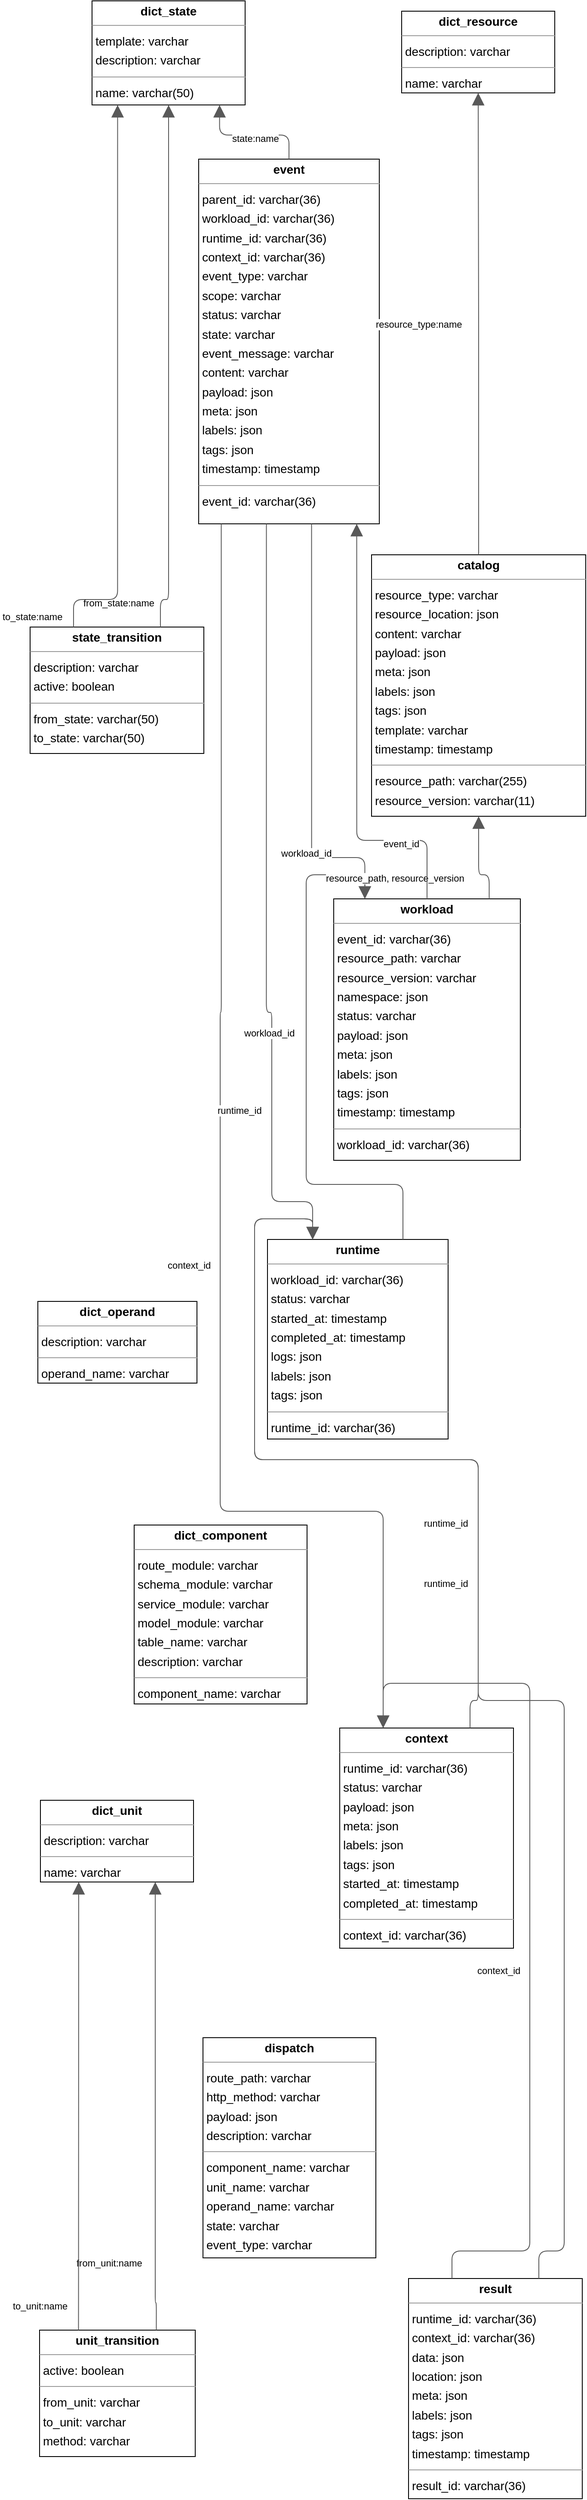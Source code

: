 <mxGraphModel dx="0" dy="0" grid="1" gridSize="10" guides="1" tooltips="1" connect="1" arrows="1" fold="1" page="0" pageScale="1" background="none" math="0" shadow="0">
  <root>
    <mxCell id="0" />
    <mxCell id="1" parent="0" />
    <mxCell id="node1" parent="1" vertex="1" value="&lt;p style=&quot;margin:0px;margin-top:4px;text-align:center;&quot;&gt;&lt;b&gt;catalog&lt;/b&gt;&lt;/p&gt;&lt;hr size=&quot;1&quot;/&gt;&lt;p style=&quot;margin:0 0 0 4px;line-height:1.6;&quot;&gt; resource_type: varchar&lt;br/&gt; resource_location: json&lt;br/&gt; content: varchar&lt;br/&gt; payload: json&lt;br/&gt; meta: json&lt;br/&gt; labels: json&lt;br/&gt; tags: json&lt;br/&gt; template: varchar&lt;br/&gt; timestamp: timestamp&lt;/p&gt;&lt;hr size=&quot;1&quot;/&gt;&lt;p style=&quot;margin:0 0 0 4px;line-height:1.6;&quot;&gt; resource_path: varchar(255)&lt;br/&gt; resource_version: varchar(11)&lt;/p&gt;" style="verticalAlign=top;align=left;overflow=fill;fontSize=14;fontFamily=Helvetica;html=1;rounded=0;shadow=0;comic=0;labelBackgroundColor=none;strokeWidth=1;">
      <mxGeometry x="272" y="432" width="249" height="304" as="geometry" />
    </mxCell>
    <mxCell id="node0" parent="1" vertex="1" value="&lt;p style=&quot;margin:0px;margin-top:4px;text-align:center;&quot;&gt;&lt;b&gt;context&lt;/b&gt;&lt;/p&gt;&lt;hr size=&quot;1&quot;/&gt;&lt;p style=&quot;margin:0 0 0 4px;line-height:1.6;&quot;&gt; runtime_id: varchar(36)&lt;br/&gt; status: varchar&lt;br/&gt; payload: json&lt;br/&gt; meta: json&lt;br/&gt; labels: json&lt;br/&gt; tags: json&lt;br/&gt; started_at: timestamp&lt;br/&gt; completed_at: timestamp&lt;/p&gt;&lt;hr size=&quot;1&quot;/&gt;&lt;p style=&quot;margin:0 0 0 4px;line-height:1.6;&quot;&gt; context_id: varchar(36)&lt;/p&gt;" style="verticalAlign=top;align=left;overflow=fill;fontSize=14;fontFamily=Helvetica;html=1;rounded=0;shadow=0;comic=0;labelBackgroundColor=none;strokeWidth=1;">
      <mxGeometry x="235" y="1796" width="202" height="256" as="geometry" />
    </mxCell>
    <mxCell id="node4" parent="1" vertex="1" value="&lt;p style=&quot;margin:0px;margin-top:4px;text-align:center;&quot;&gt;&lt;b&gt;dict_component&lt;/b&gt;&lt;/p&gt;&lt;hr size=&quot;1&quot;/&gt;&lt;p style=&quot;margin:0 0 0 4px;line-height:1.6;&quot;&gt; route_module: varchar&lt;br/&gt; schema_module: varchar&lt;br/&gt; service_module: varchar&lt;br/&gt; model_module: varchar&lt;br/&gt; table_name: varchar&lt;br/&gt; description: varchar&lt;/p&gt;&lt;hr size=&quot;1&quot;/&gt;&lt;p style=&quot;margin:0 0 0 4px;line-height:1.6;&quot;&gt; component_name: varchar&lt;/p&gt;" style="verticalAlign=top;align=left;overflow=fill;fontSize=14;fontFamily=Helvetica;html=1;rounded=0;shadow=0;comic=0;labelBackgroundColor=none;strokeWidth=1;">
      <mxGeometry x="-4" y="1560" width="201" height="208" as="geometry" />
    </mxCell>
    <mxCell id="node3" parent="1" vertex="1" value="&lt;p style=&quot;margin:0px;margin-top:4px;text-align:center;&quot;&gt;&lt;b&gt;dict_operand&lt;/b&gt;&lt;/p&gt;&lt;hr size=&quot;1&quot;/&gt;&lt;p style=&quot;margin:0 0 0 4px;line-height:1.6;&quot;&gt; description: varchar&lt;/p&gt;&lt;hr size=&quot;1&quot;/&gt;&lt;p style=&quot;margin:0 0 0 4px;line-height:1.6;&quot;&gt; operand_name: varchar&lt;/p&gt;" style="verticalAlign=top;align=left;overflow=fill;fontSize=14;fontFamily=Helvetica;html=1;rounded=0;shadow=0;comic=0;labelBackgroundColor=none;strokeWidth=1;">
      <mxGeometry x="-116" y="1300" width="185" height="95" as="geometry" />
    </mxCell>
    <mxCell id="node5" parent="1" vertex="1" value="&lt;p style=&quot;margin:0px;margin-top:4px;text-align:center;&quot;&gt;&lt;b&gt;dict_resource&lt;/b&gt;&lt;/p&gt;&lt;hr size=&quot;1&quot;/&gt;&lt;p style=&quot;margin:0 0 0 4px;line-height:1.6;&quot;&gt; description: varchar&lt;/p&gt;&lt;hr size=&quot;1&quot;/&gt;&lt;p style=&quot;margin:0 0 0 4px;line-height:1.6;&quot;&gt; name: varchar&lt;/p&gt;" style="verticalAlign=top;align=left;overflow=fill;fontSize=14;fontFamily=Helvetica;html=1;rounded=0;shadow=0;comic=0;labelBackgroundColor=none;strokeWidth=1;">
      <mxGeometry x="307" y="-200" width="178" height="95" as="geometry" />
    </mxCell>
    <mxCell id="node2" parent="1" vertex="1" value="&lt;p style=&quot;margin:0px;margin-top:4px;text-align:center;&quot;&gt;&lt;b&gt;dict_state&lt;/b&gt;&lt;/p&gt;&lt;hr size=&quot;1&quot;/&gt;&lt;p style=&quot;margin:0 0 0 4px;line-height:1.6;&quot;&gt; template: varchar&lt;br/&gt; description: varchar&lt;/p&gt;&lt;hr size=&quot;1&quot;/&gt;&lt;p style=&quot;margin:0 0 0 4px;line-height:1.6;&quot;&gt; name: varchar(50)&lt;/p&gt;" style="verticalAlign=top;align=left;overflow=fill;fontSize=14;fontFamily=Helvetica;html=1;rounded=0;shadow=0;comic=0;labelBackgroundColor=none;strokeWidth=1;">
      <mxGeometry x="-53" y="-212" width="178" height="121" as="geometry" />
    </mxCell>
    <mxCell id="node6" parent="1" vertex="1" value="&lt;p style=&quot;margin:0px;margin-top:4px;text-align:center;&quot;&gt;&lt;b&gt;dict_unit&lt;/b&gt;&lt;/p&gt;&lt;hr size=&quot;1&quot;/&gt;&lt;p style=&quot;margin:0 0 0 4px;line-height:1.6;&quot;&gt; description: varchar&lt;/p&gt;&lt;hr size=&quot;1&quot;/&gt;&lt;p style=&quot;margin:0 0 0 4px;line-height:1.6;&quot;&gt; name: varchar&lt;/p&gt;" style="verticalAlign=top;align=left;overflow=fill;fontSize=14;fontFamily=Helvetica;html=1;rounded=0;shadow=0;comic=0;labelBackgroundColor=none;strokeWidth=1;">
      <mxGeometry x="-113" y="1880" width="178" height="95" as="geometry" />
    </mxCell>
    <mxCell id="node8" parent="1" vertex="1" value="&lt;p style=&quot;margin:0px;margin-top:4px;text-align:center;&quot;&gt;&lt;b&gt;dispatch&lt;/b&gt;&lt;/p&gt;&lt;hr size=&quot;1&quot;/&gt;&lt;p style=&quot;margin:0 0 0 4px;line-height:1.6;&quot;&gt; route_path: varchar&lt;br/&gt; http_method: varchar&lt;br/&gt; payload: json&lt;br/&gt; description: varchar&lt;/p&gt;&lt;hr size=&quot;1&quot;/&gt;&lt;p style=&quot;margin:0 0 0 4px;line-height:1.6;&quot;&gt; component_name: varchar&lt;br/&gt; unit_name: varchar&lt;br/&gt; operand_name: varchar&lt;br/&gt; state: varchar&lt;br/&gt; event_type: varchar&lt;/p&gt;" style="verticalAlign=top;align=left;overflow=fill;fontSize=14;fontFamily=Helvetica;html=1;rounded=0;shadow=0;comic=0;labelBackgroundColor=none;strokeWidth=1;">
      <mxGeometry x="76" y="2156" width="201" height="256" as="geometry" />
    </mxCell>
    <mxCell id="node7" parent="1" vertex="1" value="&lt;p style=&quot;margin:0px;margin-top:4px;text-align:center;&quot;&gt;&lt;b&gt;event&lt;/b&gt;&lt;/p&gt;&lt;hr size=&quot;1&quot;/&gt;&lt;p style=&quot;margin:0 0 0 4px;line-height:1.6;&quot;&gt; parent_id: varchar(36)&lt;br/&gt; workload_id: varchar(36)&lt;br/&gt; runtime_id: varchar(36)&lt;br/&gt; context_id: varchar(36)&lt;br/&gt; event_type: varchar&lt;br/&gt; scope: varchar&lt;br/&gt; status: varchar&lt;br/&gt; state: varchar&lt;br/&gt; event_message: varchar&lt;br/&gt; content: varchar&lt;br/&gt; payload: json&lt;br/&gt; meta: json&lt;br/&gt; labels: json&lt;br/&gt; tags: json&lt;br/&gt; timestamp: timestamp&lt;/p&gt;&lt;hr size=&quot;1&quot;/&gt;&lt;p style=&quot;margin:0 0 0 4px;line-height:1.6;&quot;&gt; event_id: varchar(36)&lt;/p&gt;" style="verticalAlign=top;align=left;overflow=fill;fontSize=14;fontFamily=Helvetica;html=1;rounded=0;shadow=0;comic=0;labelBackgroundColor=none;strokeWidth=1;">
      <mxGeometry x="71" y="-28" width="210" height="424" as="geometry" />
    </mxCell>
    <mxCell id="node9" parent="1" vertex="1" value="&lt;p style=&quot;margin:0px;margin-top:4px;text-align:center;&quot;&gt;&lt;b&gt;result&lt;/b&gt;&lt;/p&gt;&lt;hr size=&quot;1&quot;/&gt;&lt;p style=&quot;margin:0 0 0 4px;line-height:1.6;&quot;&gt; runtime_id: varchar(36)&lt;br/&gt; context_id: varchar(36)&lt;br/&gt; data: json&lt;br/&gt; location: json&lt;br/&gt; meta: json&lt;br/&gt; labels: json&lt;br/&gt; tags: json&lt;br/&gt; timestamp: timestamp&lt;/p&gt;&lt;hr size=&quot;1&quot;/&gt;&lt;p style=&quot;margin:0 0 0 4px;line-height:1.6;&quot;&gt; result_id: varchar(36)&lt;/p&gt;" style="verticalAlign=top;align=left;overflow=fill;fontSize=14;fontFamily=Helvetica;html=1;rounded=0;shadow=0;comic=0;labelBackgroundColor=none;strokeWidth=1;">
      <mxGeometry x="315" y="2436" width="202" height="256" as="geometry" />
    </mxCell>
    <mxCell id="node12" parent="1" vertex="1" value="&lt;p style=&quot;margin:0px;margin-top:4px;text-align:center;&quot;&gt;&lt;b&gt;runtime&lt;/b&gt;&lt;/p&gt;&lt;hr size=&quot;1&quot;/&gt;&lt;p style=&quot;margin:0 0 0 4px;line-height:1.6;&quot;&gt; workload_id: varchar(36)&lt;br/&gt; status: varchar&lt;br/&gt; started_at: timestamp&lt;br/&gt; completed_at: timestamp&lt;br/&gt; logs: json&lt;br/&gt; labels: json&lt;br/&gt; tags: json&lt;/p&gt;&lt;hr size=&quot;1&quot;/&gt;&lt;p style=&quot;margin:0 0 0 4px;line-height:1.6;&quot;&gt; runtime_id: varchar(36)&lt;/p&gt;" style="verticalAlign=top;align=left;overflow=fill;fontSize=14;fontFamily=Helvetica;html=1;rounded=0;shadow=0;comic=0;labelBackgroundColor=none;strokeWidth=1;">
      <mxGeometry x="151" y="1228" width="210" height="232" as="geometry" />
    </mxCell>
    <mxCell id="node13" parent="1" vertex="1" value="&lt;p style=&quot;margin:0px;margin-top:4px;text-align:center;&quot;&gt;&lt;b&gt;state_transition&lt;/b&gt;&lt;/p&gt;&lt;hr size=&quot;1&quot;/&gt;&lt;p style=&quot;margin:0 0 0 4px;line-height:1.6;&quot;&gt; description: varchar&lt;br/&gt; active: boolean&lt;/p&gt;&lt;hr size=&quot;1&quot;/&gt;&lt;p style=&quot;margin:0 0 0 4px;line-height:1.6;&quot;&gt; from_state: varchar(50)&lt;br/&gt; to_state: varchar(50)&lt;/p&gt;" style="verticalAlign=top;align=left;overflow=fill;fontSize=14;fontFamily=Helvetica;html=1;rounded=0;shadow=0;comic=0;labelBackgroundColor=none;strokeWidth=1;">
      <mxGeometry x="-125" y="516" width="202" height="147" as="geometry" />
    </mxCell>
    <mxCell id="node10" parent="1" vertex="1" value="&lt;p style=&quot;margin:0px;margin-top:4px;text-align:center;&quot;&gt;&lt;b&gt;unit_transition&lt;/b&gt;&lt;/p&gt;&lt;hr size=&quot;1&quot;/&gt;&lt;p style=&quot;margin:0 0 0 4px;line-height:1.6;&quot;&gt; active: boolean&lt;/p&gt;&lt;hr size=&quot;1&quot;/&gt;&lt;p style=&quot;margin:0 0 0 4px;line-height:1.6;&quot;&gt; from_unit: varchar&lt;br/&gt; to_unit: varchar&lt;br/&gt; method: varchar&lt;/p&gt;" style="verticalAlign=top;align=left;overflow=fill;fontSize=14;fontFamily=Helvetica;html=1;rounded=0;shadow=0;comic=0;labelBackgroundColor=none;strokeWidth=1;">
      <mxGeometry x="-114" y="2496" width="181" height="147" as="geometry" />
    </mxCell>
    <mxCell id="node11" parent="1" vertex="1" value="&lt;p style=&quot;margin:0px;margin-top:4px;text-align:center;&quot;&gt;&lt;b&gt;workload&lt;/b&gt;&lt;/p&gt;&lt;hr size=&quot;1&quot;/&gt;&lt;p style=&quot;margin:0 0 0 4px;line-height:1.6;&quot;&gt; event_id: varchar(36)&lt;br/&gt; resource_path: varchar&lt;br/&gt; resource_version: varchar&lt;br/&gt; namespace: json&lt;br/&gt; status: varchar&lt;br/&gt; payload: json&lt;br/&gt; meta: json&lt;br/&gt; labels: json&lt;br/&gt; tags: json&lt;br/&gt; timestamp: timestamp&lt;/p&gt;&lt;hr size=&quot;1&quot;/&gt;&lt;p style=&quot;margin:0 0 0 4px;line-height:1.6;&quot;&gt; workload_id: varchar(36)&lt;/p&gt;" style="verticalAlign=top;align=left;overflow=fill;fontSize=14;fontFamily=Helvetica;html=1;rounded=0;shadow=0;comic=0;labelBackgroundColor=none;strokeWidth=1;">
      <mxGeometry x="228" y="832" width="217" height="304" as="geometry" />
    </mxCell>
    <mxCell id="edge6" edge="1" value="" parent="1" source="node1" target="node5" style="html=1;rounded=1;edgeStyle=orthogonalEdgeStyle;dashed=0;startArrow=none;endArrow=block;endSize=12;strokeColor=#595959;exitX=0.500;exitY=0.000;exitDx=0;exitDy=0;entryX=0.500;entryY=1.000;entryDx=0;entryDy=0;">
      <mxGeometry width="50" height="50" relative="1" as="geometry">
        <Array as="points" />
      </mxGeometry>
    </mxCell>
    <mxCell id="label38" parent="edge6" vertex="1" connectable="0" value="resource_type:name" style="edgeLabel;resizable=0;html=1;align=left;verticalAlign=top;strokeColor=default;">
      <mxGeometry x="275" y="151" as="geometry" />
    </mxCell>
    <mxCell id="edge12" edge="1" value="" parent="1" source="node0" target="node12" style="html=1;rounded=1;edgeStyle=orthogonalEdgeStyle;dashed=0;startArrow=none;endArrow=block;endSize=12;strokeColor=#595959;exitX=0.750;exitY=0.000;exitDx=0;exitDy=0;entryX=0.250;entryY=0.000;entryDx=0;entryDy=0;">
      <mxGeometry width="50" height="50" relative="1" as="geometry">
        <Array as="points">
          <mxPoint x="387" y="1764" />
          <mxPoint x="396" y="1764" />
          <mxPoint x="396" y="1484" />
          <mxPoint x="136" y="1484" />
          <mxPoint x="136" y="1204" />
          <mxPoint x="204" y="1204" />
        </Array>
      </mxGeometry>
    </mxCell>
    <mxCell id="label74" parent="edge12" vertex="1" connectable="0" value="runtime_id" style="edgeLabel;resizable=0;html=1;align=left;verticalAlign=top;strokeColor=default;">
      <mxGeometry x="331" y="1615" as="geometry" />
    </mxCell>
    <mxCell id="edge11" edge="1" value="" parent="1" source="node7" target="node0" style="html=1;rounded=1;edgeStyle=orthogonalEdgeStyle;dashed=0;startArrow=none;endArrow=block;endSize=12;strokeColor=#595959;exitX=0.125;exitY=1.000;exitDx=0;exitDy=0;entryX=0.250;entryY=0.000;entryDx=0;entryDy=0;">
      <mxGeometry width="50" height="50" relative="1" as="geometry">
        <Array as="points">
          <mxPoint x="97" y="964" />
          <mxPoint x="96" y="964" />
          <mxPoint x="96" y="1544" />
          <mxPoint x="286" y="1544" />
        </Array>
      </mxGeometry>
    </mxCell>
    <mxCell id="label68" parent="edge11" vertex="1" connectable="0" value="context_id" style="edgeLabel;resizable=0;html=1;align=left;verticalAlign=top;strokeColor=default;">
      <mxGeometry x="33" y="1245" as="geometry" />
    </mxCell>
    <mxCell id="edge9" edge="1" value="" parent="1" source="node7" target="node2" style="html=1;rounded=1;edgeStyle=orthogonalEdgeStyle;dashed=0;startArrow=none;endArrow=block;endSize=12;strokeColor=#595959;exitX=0.500;exitY=0.000;exitDx=0;exitDy=0;entryX=0.833;entryY=1.000;entryDx=0;entryDy=0;">
      <mxGeometry width="50" height="50" relative="1" as="geometry">
        <Array as="points">
          <mxPoint x="176" y="-56" />
          <mxPoint x="95" y="-56" />
        </Array>
      </mxGeometry>
    </mxCell>
    <mxCell id="label56" parent="edge9" vertex="1" connectable="0" value="state:name" style="edgeLabel;resizable=0;html=1;align=left;verticalAlign=top;strokeColor=default;">
      <mxGeometry x="108" y="-65" as="geometry" />
    </mxCell>
    <mxCell id="edge14" edge="1" value="" parent="1" source="node7" target="node12" style="html=1;rounded=1;edgeStyle=orthogonalEdgeStyle;dashed=0;startArrow=none;endArrow=block;endSize=12;strokeColor=#595959;exitX=0.375;exitY=1.000;exitDx=0;exitDy=0;entryX=0.250;entryY=0.000;entryDx=0;entryDy=0;">
      <mxGeometry width="50" height="50" relative="1" as="geometry">
        <Array as="points">
          <mxPoint x="150" y="964" />
          <mxPoint x="156" y="964" />
          <mxPoint x="156" y="1184" />
          <mxPoint x="204" y="1184" />
        </Array>
      </mxGeometry>
    </mxCell>
    <mxCell id="label86" parent="edge14" vertex="1" connectable="0" value="runtime_id" style="edgeLabel;resizable=0;html=1;align=left;verticalAlign=top;strokeColor=default;">
      <mxGeometry x="91" y="1065" as="geometry" />
    </mxCell>
    <mxCell id="edge7" edge="1" value="" parent="1" source="node7" target="node11" style="html=1;rounded=1;edgeStyle=orthogonalEdgeStyle;dashed=0;startArrow=none;endArrow=block;endSize=12;strokeColor=#595959;exitX=0.625;exitY=1.000;exitDx=0;exitDy=0;entryX=0.167;entryY=0.000;entryDx=0;entryDy=0;">
      <mxGeometry width="50" height="50" relative="1" as="geometry">
        <Array as="points">
          <mxPoint x="202" y="784" />
          <mxPoint x="264" y="784" />
        </Array>
      </mxGeometry>
    </mxCell>
    <mxCell id="label44" parent="edge7" vertex="1" connectable="0" value="workload_id" style="edgeLabel;resizable=0;html=1;align=left;verticalAlign=top;strokeColor=default;">
      <mxGeometry x="165" y="766" as="geometry" />
    </mxCell>
    <mxCell id="edge4" edge="1" value="" parent="1" source="node9" target="node0" style="html=1;rounded=1;edgeStyle=orthogonalEdgeStyle;dashed=0;startArrow=none;endArrow=block;endSize=12;strokeColor=#595959;exitX=0.250;exitY=0.000;exitDx=0;exitDy=0;entryX=0.250;entryY=0.000;entryDx=0;entryDy=0;">
      <mxGeometry width="50" height="50" relative="1" as="geometry">
        <Array as="points">
          <mxPoint x="366" y="2404" />
          <mxPoint x="456" y="2404" />
          <mxPoint x="456" y="1744" />
          <mxPoint x="286" y="1744" />
        </Array>
      </mxGeometry>
    </mxCell>
    <mxCell id="label26" parent="edge4" vertex="1" connectable="0" value="context_id" style="edgeLabel;resizable=0;html=1;align=left;verticalAlign=top;strokeColor=default;">
      <mxGeometry x="393" y="2065" as="geometry" />
    </mxCell>
    <mxCell id="edge10" edge="1" value="" parent="1" source="node9" target="node12" style="html=1;rounded=1;edgeStyle=orthogonalEdgeStyle;dashed=0;startArrow=none;endArrow=block;endSize=12;strokeColor=#595959;exitX=0.750;exitY=0.000;exitDx=0;exitDy=0;entryX=0.250;entryY=0.000;entryDx=0;entryDy=0;">
      <mxGeometry width="50" height="50" relative="1" as="geometry">
        <Array as="points">
          <mxPoint x="467" y="2404" />
          <mxPoint x="496" y="2404" />
          <mxPoint x="496" y="1764" />
          <mxPoint x="396" y="1764" />
          <mxPoint x="396" y="1484" />
          <mxPoint x="136" y="1484" />
          <mxPoint x="136" y="1204" />
          <mxPoint x="204" y="1204" />
        </Array>
      </mxGeometry>
    </mxCell>
    <mxCell id="label62" parent="edge10" vertex="1" connectable="0" value="runtime_id" style="edgeLabel;resizable=0;html=1;align=left;verticalAlign=top;strokeColor=default;">
      <mxGeometry x="331" y="1545" as="geometry" />
    </mxCell>
    <mxCell id="edge13" edge="1" value="" parent="1" source="node12" target="node11" style="html=1;rounded=1;edgeStyle=orthogonalEdgeStyle;dashed=0;startArrow=none;endArrow=block;endSize=12;strokeColor=#595959;exitX=0.750;exitY=0.000;exitDx=0;exitDy=0;entryX=0.167;entryY=0.000;entryDx=0;entryDy=0;">
      <mxGeometry width="50" height="50" relative="1" as="geometry">
        <Array as="points">
          <mxPoint x="309" y="1164" />
          <mxPoint x="196" y="1164" />
          <mxPoint x="196" y="804" />
          <mxPoint x="264" y="804" />
        </Array>
      </mxGeometry>
    </mxCell>
    <mxCell id="label80" parent="edge13" vertex="1" connectable="0" value="workload_id" style="edgeLabel;resizable=0;html=1;align=left;verticalAlign=top;strokeColor=default;">
      <mxGeometry x="122" y="975" as="geometry" />
    </mxCell>
    <mxCell id="edge5" edge="1" value="" parent="1" source="node13" target="node2" style="html=1;rounded=1;edgeStyle=orthogonalEdgeStyle;dashed=0;startArrow=none;endArrow=block;endSize=12;strokeColor=#595959;exitX=0.750;exitY=0.000;exitDx=0;exitDy=0;entryX=0.500;entryY=1.000;entryDx=0;entryDy=0;">
      <mxGeometry width="50" height="50" relative="1" as="geometry">
        <Array as="points">
          <mxPoint x="27" y="484" />
          <mxPoint x="36" y="484" />
        </Array>
      </mxGeometry>
    </mxCell>
    <mxCell id="label32" parent="edge5" vertex="1" connectable="0" value="from_state:name" style="edgeLabel;resizable=0;html=1;align=left;verticalAlign=top;strokeColor=default;">
      <mxGeometry x="-65" y="475" as="geometry" />
    </mxCell>
    <mxCell id="edge8" edge="1" value="" parent="1" source="node13" target="node2" style="html=1;rounded=1;edgeStyle=orthogonalEdgeStyle;dashed=0;startArrow=none;endArrow=block;endSize=12;strokeColor=#595959;exitX=0.250;exitY=0.000;exitDx=0;exitDy=0;entryX=0.167;entryY=1.000;entryDx=0;entryDy=0;">
      <mxGeometry width="50" height="50" relative="1" as="geometry">
        <Array as="points">
          <mxPoint x="-74" y="484" />
          <mxPoint x="-23" y="484" />
        </Array>
      </mxGeometry>
    </mxCell>
    <mxCell id="label50" parent="edge8" vertex="1" connectable="0" value="to_state:name" style="edgeLabel;resizable=0;html=1;align=left;verticalAlign=top;strokeColor=default;">
      <mxGeometry x="-159" y="491" as="geometry" />
    </mxCell>
    <mxCell id="edge0" edge="1" value="" parent="1" source="node10" target="node6" style="html=1;rounded=1;edgeStyle=orthogonalEdgeStyle;dashed=0;startArrow=none;endArrow=block;endSize=12;strokeColor=#595959;exitX=0.750;exitY=0.000;exitDx=0;exitDy=0;entryX=0.750;entryY=1.000;entryDx=0;entryDy=0;">
      <mxGeometry width="50" height="50" relative="1" as="geometry">
        <Array as="points">
          <mxPoint x="21" y="2464" />
          <mxPoint x="21" y="2464" />
        </Array>
      </mxGeometry>
    </mxCell>
    <mxCell id="label2" parent="edge0" vertex="1" connectable="0" value="from_unit:name" style="edgeLabel;resizable=0;html=1;align=left;verticalAlign=top;strokeColor=default;">
      <mxGeometry x="-73" y="2405" as="geometry" />
    </mxCell>
    <mxCell id="edge1" edge="1" value="" parent="1" source="node10" target="node6" style="html=1;rounded=1;edgeStyle=orthogonalEdgeStyle;dashed=0;startArrow=none;endArrow=block;endSize=12;strokeColor=#595959;exitX=0.250;exitY=0.000;exitDx=0;exitDy=0;entryX=0.250;entryY=1.000;entryDx=0;entryDy=0;">
      <mxGeometry width="50" height="50" relative="1" as="geometry">
        <Array as="points">
          <mxPoint x="-69" y="2464" />
          <mxPoint x="-68" y="2464" />
        </Array>
      </mxGeometry>
    </mxCell>
    <mxCell id="label8" parent="edge1" vertex="1" connectable="0" value="to_unit:name" style="edgeLabel;resizable=0;html=1;align=left;verticalAlign=top;strokeColor=default;">
      <mxGeometry x="-147" y="2455" as="geometry" />
    </mxCell>
    <mxCell id="edge2" edge="1" value="" parent="1" source="node11" target="node1" style="html=1;rounded=1;edgeStyle=orthogonalEdgeStyle;dashed=0;startArrow=none;endArrow=block;endSize=12;strokeColor=#595959;exitX=0.833;exitY=0.000;exitDx=0;exitDy=0;entryX=0.500;entryY=1.000;entryDx=0;entryDy=0;">
      <mxGeometry width="50" height="50" relative="1" as="geometry">
        <Array as="points">
          <mxPoint x="408" y="804" />
          <mxPoint x="396" y="804" />
        </Array>
      </mxGeometry>
    </mxCell>
    <mxCell id="label14" parent="edge2" vertex="1" connectable="0" value="resource_path, resource_version" style="edgeLabel;resizable=0;html=1;align=left;verticalAlign=top;strokeColor=default;">
      <mxGeometry x="217" y="795" as="geometry" />
    </mxCell>
    <mxCell id="edge3" edge="1" value="" parent="1" source="node11" target="node7" style="html=1;rounded=1;edgeStyle=orthogonalEdgeStyle;dashed=0;startArrow=none;endArrow=block;endSize=12;strokeColor=#595959;exitX=0.500;exitY=0.000;exitDx=0;exitDy=0;entryX=0.875;entryY=1.000;entryDx=0;entryDy=0;">
      <mxGeometry width="50" height="50" relative="1" as="geometry">
        <Array as="points">
          <mxPoint x="336" y="764" />
          <mxPoint x="255" y="764" />
        </Array>
      </mxGeometry>
    </mxCell>
    <mxCell id="label20" parent="edge3" vertex="1" connectable="0" value="event_id" style="edgeLabel;resizable=0;html=1;align=left;verticalAlign=top;strokeColor=default;">
      <mxGeometry x="284" y="755" as="geometry" />
    </mxCell>
  </root>
</mxGraphModel>
